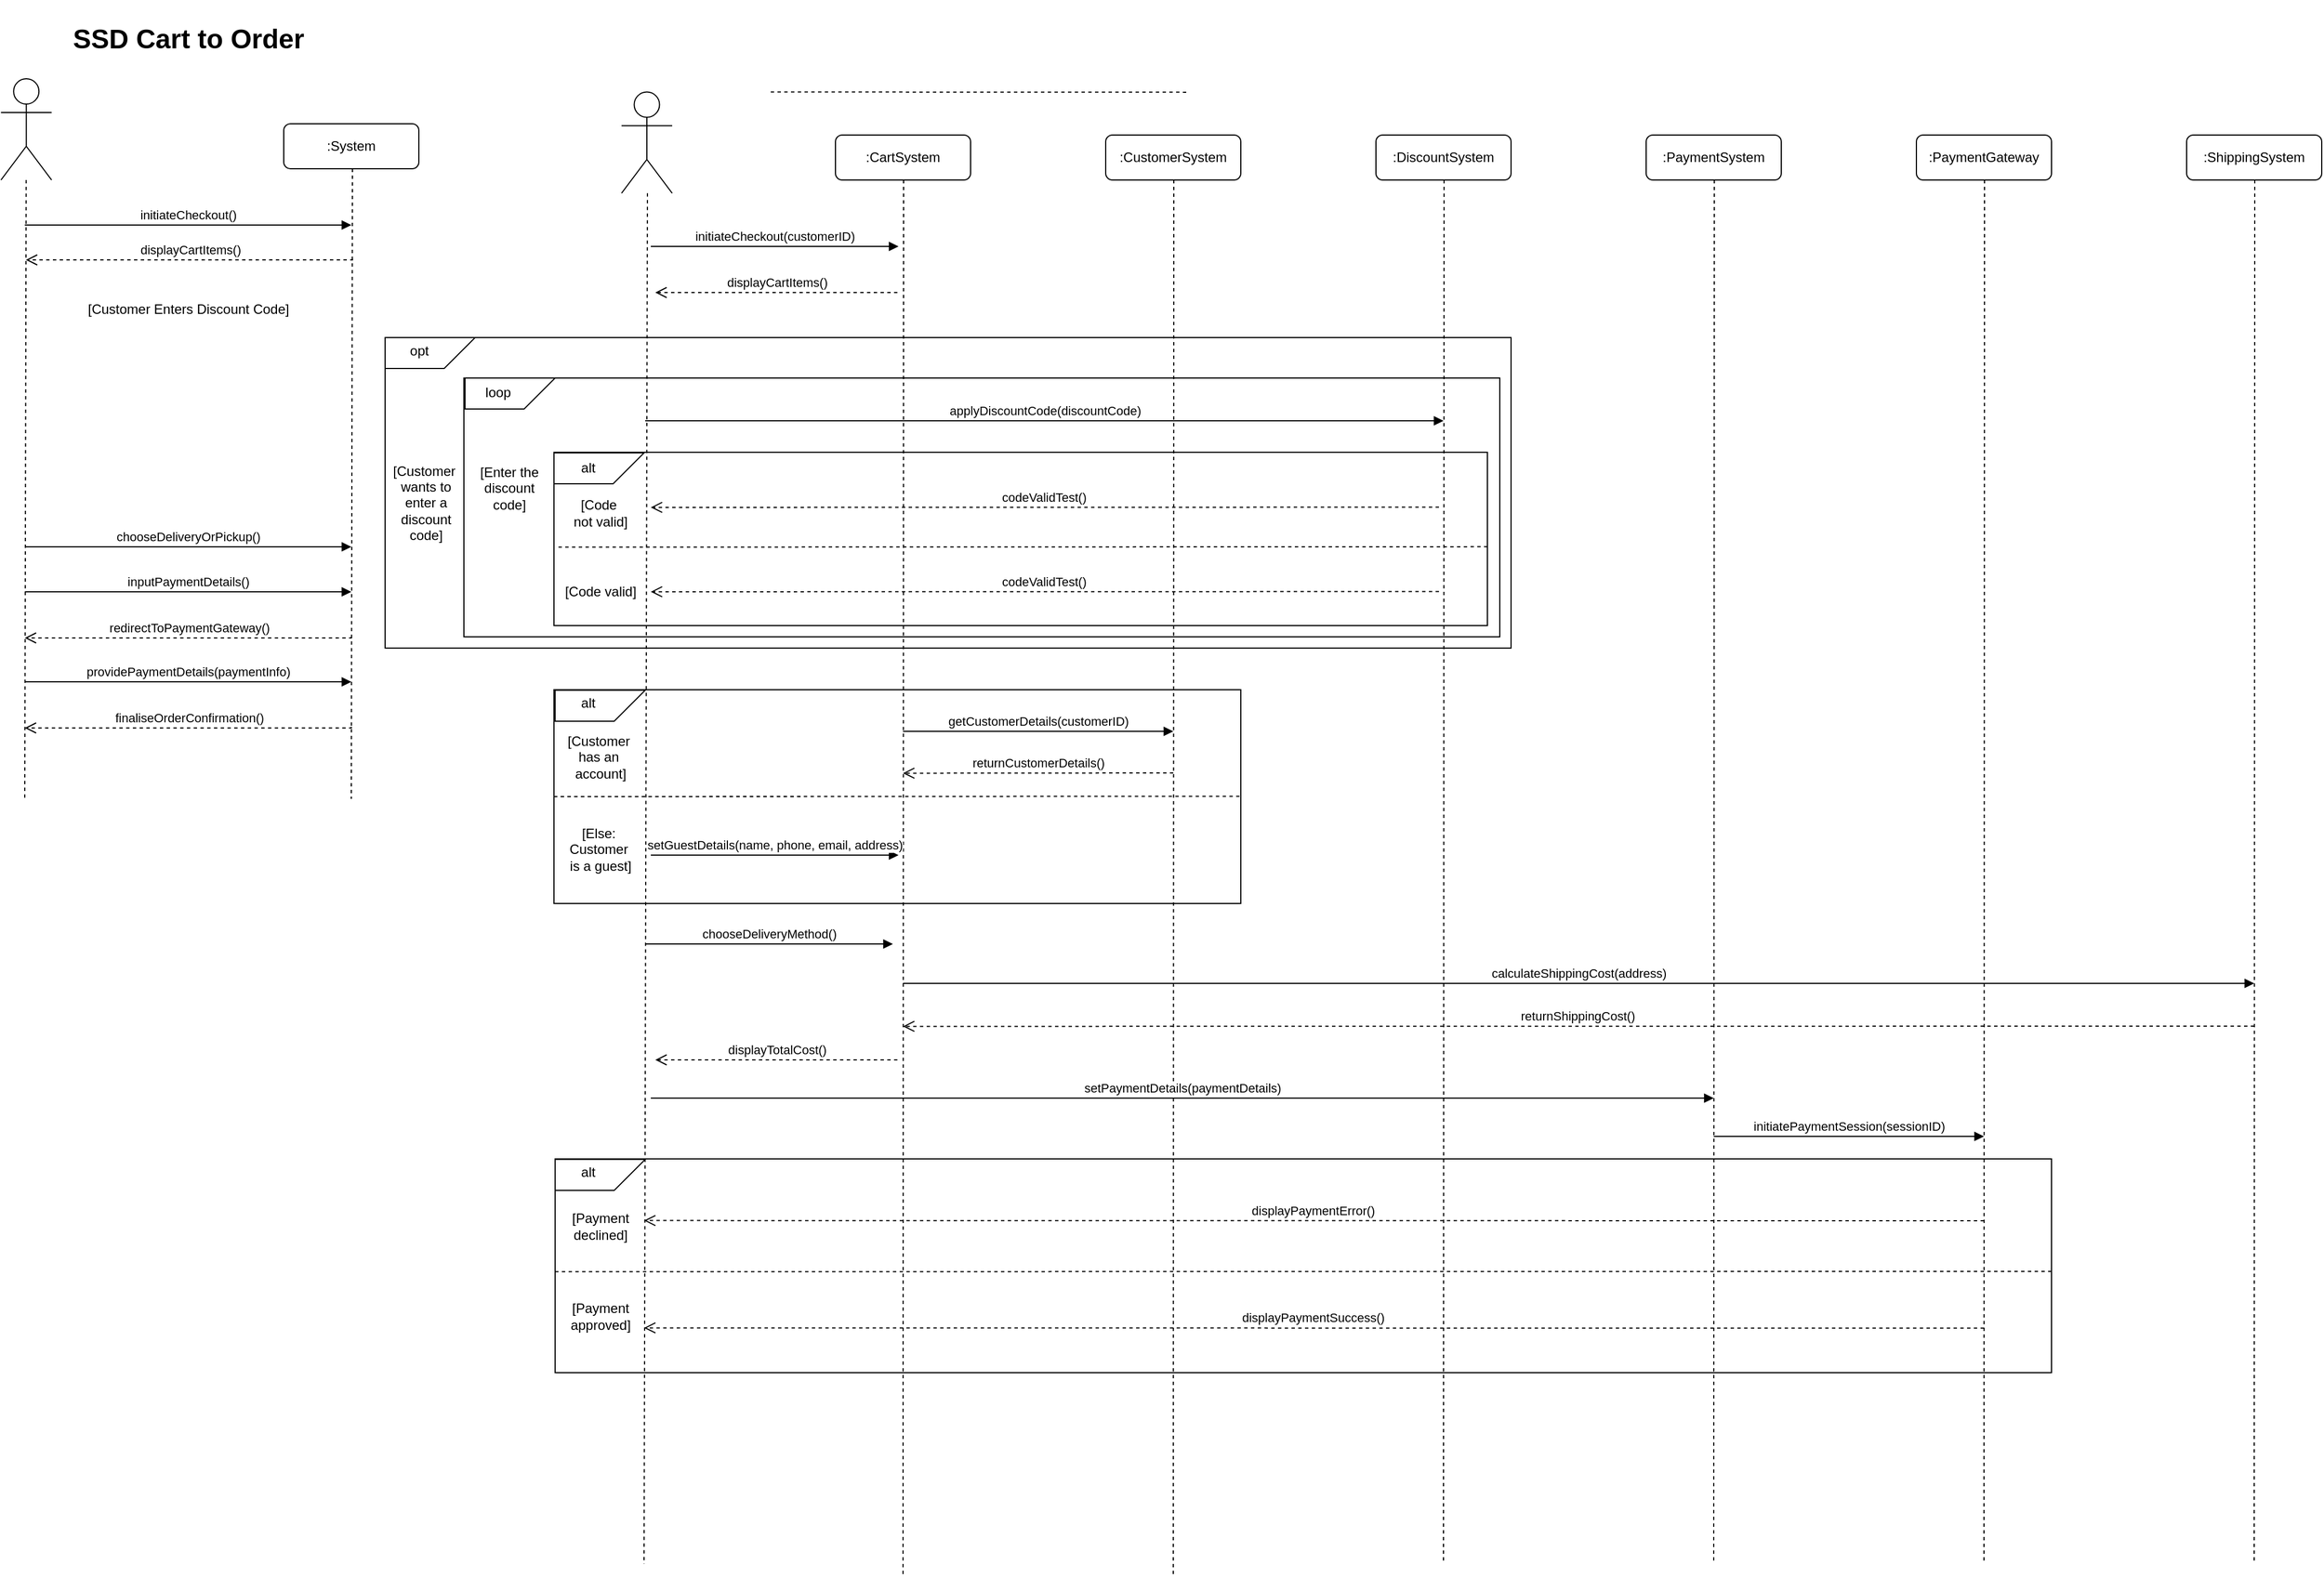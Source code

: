 <mxfile version="22.0.4" type="github">
  <diagram name="Page-1" id="2YBvvXClWsGukQMizWep">
    <mxGraphModel dx="1928" dy="1343" grid="1" gridSize="10" guides="1" tooltips="1" connect="1" arrows="1" fold="1" page="0" pageScale="1" pageWidth="850" pageHeight="1100" math="0" shadow="0">
      <root>
        <mxCell id="0" />
        <mxCell id="1" parent="0" />
        <mxCell id="_k_QfhodpZJbX218Oy1F-7" value="" style="rounded=0;whiteSpace=wrap;html=1;" vertex="1" parent="1">
          <mxGeometry x="551" y="920" width="1329" height="190" as="geometry" />
        </mxCell>
        <mxCell id="UjFzhy_l6s42PUagCJql-12" value="" style="rounded=0;whiteSpace=wrap;html=1;movable=1;resizable=1;rotatable=1;deletable=1;editable=1;locked=0;connectable=1;" parent="1" vertex="1">
          <mxGeometry x="400" y="190" width="1000" height="276" as="geometry" />
        </mxCell>
        <mxCell id="UjFzhy_l6s42PUagCJql-9" value="" style="rounded=0;whiteSpace=wrap;html=1;movable=1;resizable=1;rotatable=1;deletable=1;editable=1;locked=0;connectable=1;" parent="1" vertex="1">
          <mxGeometry x="470" y="226" width="920" height="230" as="geometry" />
        </mxCell>
        <mxCell id="C371mnhvRARPkL1Xi44i-13" value="" style="rounded=0;whiteSpace=wrap;html=1;" parent="1" vertex="1">
          <mxGeometry x="550" y="503" width="610" height="190" as="geometry" />
        </mxCell>
        <mxCell id="C371mnhvRARPkL1Xi44i-12" value="" style="rounded=0;whiteSpace=wrap;html=1;" parent="1" vertex="1">
          <mxGeometry x="550" y="292" width="829" height="154" as="geometry" />
        </mxCell>
        <mxCell id="aM9ryv3xv72pqoxQDRHE-7" value="initiateCheckout()" style="html=1;verticalAlign=bottom;endArrow=block;edgeStyle=elbowEdgeStyle;elbow=vertical;curved=0;rounded=0;" parent="1" edge="1">
          <mxGeometry relative="1" as="geometry">
            <mxPoint x="80" y="90" as="sourcePoint" />
            <Array as="points">
              <mxPoint x="180" y="90" />
            </Array>
            <mxPoint x="370" y="90" as="targetPoint" />
          </mxGeometry>
        </mxCell>
        <mxCell id="aM9ryv3xv72pqoxQDRHE-8" value="displayCartItems()" style="html=1;verticalAlign=bottom;endArrow=open;dashed=1;endSize=8;edgeStyle=elbowEdgeStyle;elbow=vertical;curved=0;rounded=0;" parent="1" edge="1">
          <mxGeometry relative="1" as="geometry">
            <mxPoint x="81" y="121" as="targetPoint" />
            <Array as="points">
              <mxPoint x="196" y="121" />
            </Array>
            <mxPoint x="371" y="120" as="sourcePoint" />
            <mxPoint as="offset" />
          </mxGeometry>
        </mxCell>
        <mxCell id="C371mnhvRARPkL1Xi44i-1" value="" style="shape=umlActor;verticalLabelPosition=bottom;verticalAlign=top;html=1;outlineConnect=0;" parent="1" vertex="1">
          <mxGeometry x="58.85" y="-40" width="45" height="90" as="geometry" />
        </mxCell>
        <mxCell id="C371mnhvRARPkL1Xi44i-4" value="" style="endArrow=none;dashed=1;html=1;rounded=0;" parent="1" source="C371mnhvRARPkL1Xi44i-1" edge="1">
          <mxGeometry width="50" height="50" relative="1" as="geometry">
            <mxPoint x="80" y="70" as="sourcePoint" />
            <mxPoint x="80" y="600" as="targetPoint" />
          </mxGeometry>
        </mxCell>
        <mxCell id="C371mnhvRARPkL1Xi44i-7" value=":System" style="rounded=1;whiteSpace=wrap;html=1;" parent="1" vertex="1">
          <mxGeometry x="310" width="120" height="40" as="geometry" />
        </mxCell>
        <mxCell id="C371mnhvRARPkL1Xi44i-8" value="[Customer Enters Discount Code]" style="text;html=1;align=center;verticalAlign=middle;resizable=0;points=[];autosize=1;strokeColor=none;fillColor=none;" parent="1" vertex="1">
          <mxGeometry x="120" y="150" width="210" height="30" as="geometry" />
        </mxCell>
        <mxCell id="C371mnhvRARPkL1Xi44i-5" value="" style="endArrow=none;dashed=1;html=1;rounded=0;" parent="1" edge="1">
          <mxGeometry width="50" height="50" relative="1" as="geometry">
            <mxPoint x="371" y="40" as="sourcePoint" />
            <mxPoint x="370" y="600" as="targetPoint" />
          </mxGeometry>
        </mxCell>
        <mxCell id="C371mnhvRARPkL1Xi44i-14" value="" style="shape=card;whiteSpace=wrap;html=1;rotation=-180;" parent="1" vertex="1">
          <mxGeometry x="551" y="503.5" width="80" height="27.5" as="geometry" />
        </mxCell>
        <mxCell id="C371mnhvRARPkL1Xi44i-10" value="alt" style="text;html=1;align=center;verticalAlign=middle;resizable=0;points=[];autosize=1;strokeColor=none;fillColor=none;" parent="1" vertex="1">
          <mxGeometry x="560" y="500" width="40" height="30" as="geometry" />
        </mxCell>
        <mxCell id="C371mnhvRARPkL1Xi44i-15" value="" style="shape=card;whiteSpace=wrap;html=1;rotation=-180;" parent="1" vertex="1">
          <mxGeometry x="550.01" y="292.5" width="80" height="27.5" as="geometry" />
        </mxCell>
        <mxCell id="C371mnhvRARPkL1Xi44i-16" value="alt" style="text;html=1;align=center;verticalAlign=middle;resizable=0;points=[];autosize=1;strokeColor=none;fillColor=none;" parent="1" vertex="1">
          <mxGeometry x="560" y="291.25" width="40" height="30" as="geometry" />
        </mxCell>
        <mxCell id="C371mnhvRARPkL1Xi44i-20" value="chooseDeliveryOrPickup()" style="html=1;verticalAlign=bottom;endArrow=block;edgeStyle=elbowEdgeStyle;elbow=vertical;curved=0;rounded=0;" parent="1" edge="1">
          <mxGeometry relative="1" as="geometry">
            <mxPoint x="80.01" y="376" as="sourcePoint" />
            <Array as="points">
              <mxPoint x="180.01" y="376" />
            </Array>
            <mxPoint x="370.01" y="376" as="targetPoint" />
          </mxGeometry>
        </mxCell>
        <mxCell id="uFShwiVxVSOBFBsBolgX-3" value="&lt;div&gt;[Code&amp;nbsp;&lt;/div&gt;&lt;div&gt;not valid]&lt;/div&gt;" style="text;html=1;align=center;verticalAlign=middle;resizable=0;points=[];autosize=1;strokeColor=none;fillColor=none;" parent="1" vertex="1">
          <mxGeometry x="556" y="326" width="70" height="40" as="geometry" />
        </mxCell>
        <mxCell id="uFShwiVxVSOBFBsBolgX-6" value="inputPaymentDetails()" style="html=1;verticalAlign=bottom;endArrow=block;edgeStyle=elbowEdgeStyle;elbow=vertical;curved=0;rounded=0;" parent="1" edge="1">
          <mxGeometry relative="1" as="geometry">
            <mxPoint x="80" y="416" as="sourcePoint" />
            <Array as="points">
              <mxPoint x="180" y="416" />
            </Array>
            <mxPoint x="370" y="416" as="targetPoint" />
          </mxGeometry>
        </mxCell>
        <mxCell id="uFShwiVxVSOBFBsBolgX-7" value="redirectToPaymentGateway()" style="html=1;verticalAlign=bottom;endArrow=open;dashed=1;endSize=8;edgeStyle=elbowEdgeStyle;elbow=vertical;curved=0;rounded=0;" parent="1" edge="1">
          <mxGeometry relative="1" as="geometry">
            <mxPoint x="80.01" y="457" as="targetPoint" />
            <Array as="points">
              <mxPoint x="195.01" y="457" />
            </Array>
            <mxPoint x="370.01" y="456" as="sourcePoint" />
            <mxPoint as="offset" />
          </mxGeometry>
        </mxCell>
        <mxCell id="uFShwiVxVSOBFBsBolgX-8" value="providePaymentDetails(paymentInfo)" style="html=1;verticalAlign=bottom;endArrow=block;edgeStyle=elbowEdgeStyle;elbow=vertical;curved=0;rounded=0;" parent="1" edge="1">
          <mxGeometry relative="1" as="geometry">
            <mxPoint x="80.01" y="496" as="sourcePoint" />
            <Array as="points">
              <mxPoint x="180.01" y="496" />
            </Array>
            <mxPoint x="370.01" y="496" as="targetPoint" />
          </mxGeometry>
        </mxCell>
        <mxCell id="uFShwiVxVSOBFBsBolgX-9" value="finaliseOrderConfirmation()" style="html=1;verticalAlign=bottom;endArrow=open;dashed=1;endSize=8;edgeStyle=elbowEdgeStyle;elbow=vertical;curved=0;rounded=0;" parent="1" edge="1">
          <mxGeometry relative="1" as="geometry">
            <mxPoint x="80" y="537" as="targetPoint" />
            <Array as="points">
              <mxPoint x="195" y="537" />
            </Array>
            <mxPoint x="370" y="536" as="sourcePoint" />
            <mxPoint as="offset" />
          </mxGeometry>
        </mxCell>
        <mxCell id="uFShwiVxVSOBFBsBolgX-10" value="&lt;h1&gt;SSD Cart to Order&lt;br&gt;&lt;/h1&gt;" style="text;html=1;align=center;verticalAlign=middle;resizable=0;points=[];autosize=1;strokeColor=none;fillColor=none;" parent="1" vertex="1">
          <mxGeometry x="110.02" y="-110" width="230" height="70" as="geometry" />
        </mxCell>
        <mxCell id="TU8r_UuRpg4zEsMmdXw2-2" value="" style="shape=umlActor;verticalLabelPosition=bottom;verticalAlign=top;html=1;outlineConnect=0;" parent="1" vertex="1">
          <mxGeometry x="610" y="-28.25" width="45" height="90" as="geometry" />
        </mxCell>
        <mxCell id="TU8r_UuRpg4zEsMmdXw2-3" value=":CartSystem" style="rounded=1;whiteSpace=wrap;html=1;" parent="1" vertex="1">
          <mxGeometry x="800" y="10" width="120" height="40" as="geometry" />
        </mxCell>
        <mxCell id="TU8r_UuRpg4zEsMmdXw2-4" value=":DiscountSystem" style="rounded=1;whiteSpace=wrap;html=1;" parent="1" vertex="1">
          <mxGeometry x="1280" y="10" width="120" height="40" as="geometry" />
        </mxCell>
        <mxCell id="TU8r_UuRpg4zEsMmdXw2-5" value=":PaymentSystem" style="rounded=1;whiteSpace=wrap;html=1;" parent="1" vertex="1">
          <mxGeometry x="1520" y="10" width="120" height="40" as="geometry" />
        </mxCell>
        <mxCell id="TU8r_UuRpg4zEsMmdXw2-6" value=":PaymentGateway" style="rounded=1;whiteSpace=wrap;html=1;" parent="1" vertex="1">
          <mxGeometry x="1760" y="10" width="120" height="40" as="geometry" />
        </mxCell>
        <mxCell id="TU8r_UuRpg4zEsMmdXw2-9" value=":ShippingSystem" style="rounded=1;whiteSpace=wrap;html=1;" parent="1" vertex="1">
          <mxGeometry x="2000" y="10" width="120" height="40" as="geometry" />
        </mxCell>
        <mxCell id="TU8r_UuRpg4zEsMmdXw2-10" value="" style="endArrow=none;dashed=1;html=1;rounded=0;" parent="1" edge="1">
          <mxGeometry width="50" height="50" relative="1" as="geometry">
            <mxPoint x="633" y="61.75" as="sourcePoint" />
            <mxPoint x="630" y="1280" as="targetPoint" />
          </mxGeometry>
        </mxCell>
        <mxCell id="TU8r_UuRpg4zEsMmdXw2-11" value="" style="endArrow=none;dashed=1;html=1;rounded=0;" parent="1" edge="1">
          <mxGeometry width="50" height="50" relative="1" as="geometry">
            <mxPoint x="860.5" y="50" as="sourcePoint" />
            <mxPoint x="860" y="1290" as="targetPoint" />
          </mxGeometry>
        </mxCell>
        <mxCell id="TU8r_UuRpg4zEsMmdXw2-12" value="" style="endArrow=none;dashed=1;html=1;rounded=0;" parent="1" edge="1">
          <mxGeometry width="50" height="50" relative="1" as="geometry">
            <mxPoint x="1340.5" y="50" as="sourcePoint" />
            <mxPoint x="1340" y="1280" as="targetPoint" />
          </mxGeometry>
        </mxCell>
        <mxCell id="TU8r_UuRpg4zEsMmdXw2-13" value="" style="endArrow=none;dashed=1;html=1;rounded=0;" parent="1" edge="1">
          <mxGeometry width="50" height="50" relative="1" as="geometry">
            <mxPoint x="1580.5" y="50" as="sourcePoint" />
            <mxPoint x="1580" y="1280" as="targetPoint" />
          </mxGeometry>
        </mxCell>
        <mxCell id="TU8r_UuRpg4zEsMmdXw2-14" value="" style="endArrow=none;dashed=1;html=1;rounded=0;" parent="1" edge="1">
          <mxGeometry width="50" height="50" relative="1" as="geometry">
            <mxPoint x="1820.5" y="50" as="sourcePoint" />
            <mxPoint x="1820" y="1280" as="targetPoint" />
          </mxGeometry>
        </mxCell>
        <mxCell id="TU8r_UuRpg4zEsMmdXw2-15" value="" style="endArrow=none;dashed=1;html=1;rounded=0;" parent="1" edge="1">
          <mxGeometry width="50" height="50" relative="1" as="geometry">
            <mxPoint x="2060.5" y="50" as="sourcePoint" />
            <mxPoint x="2060" y="1280" as="targetPoint" />
          </mxGeometry>
        </mxCell>
        <mxCell id="TU8r_UuRpg4zEsMmdXw2-17" value="initiateCheckout(customerID)" style="html=1;verticalAlign=bottom;endArrow=block;edgeStyle=elbowEdgeStyle;elbow=vertical;curved=0;rounded=0;" parent="1" edge="1">
          <mxGeometry relative="1" as="geometry">
            <mxPoint x="636" y="109" as="sourcePoint" />
            <Array as="points">
              <mxPoint x="676" y="109" />
            </Array>
            <mxPoint x="856" y="109" as="targetPoint" />
          </mxGeometry>
        </mxCell>
        <mxCell id="TU8r_UuRpg4zEsMmdXw2-19" value="displayCartItems()" style="html=1;verticalAlign=bottom;endArrow=open;dashed=1;endSize=8;edgeStyle=elbowEdgeStyle;elbow=vertical;curved=0;rounded=0;" parent="1" edge="1">
          <mxGeometry x="0.002" relative="1" as="geometry">
            <mxPoint x="640" y="150" as="targetPoint" />
            <Array as="points">
              <mxPoint x="675" y="150" />
            </Array>
            <mxPoint x="855" y="150" as="sourcePoint" />
            <mxPoint as="offset" />
          </mxGeometry>
        </mxCell>
        <mxCell id="TU8r_UuRpg4zEsMmdXw2-21" value="&lt;div&gt;[Customer&amp;nbsp;&lt;/div&gt;&lt;div&gt;has an&amp;nbsp;&lt;/div&gt;&lt;div&gt;account]&lt;/div&gt;" style="text;html=1;align=center;verticalAlign=middle;resizable=0;points=[];autosize=1;strokeColor=none;fillColor=none;" parent="1" vertex="1">
          <mxGeometry x="551" y="533" width="80" height="60" as="geometry" />
        </mxCell>
        <mxCell id="TU8r_UuRpg4zEsMmdXw2-23" value="" style="endArrow=none;dashed=1;html=1;rounded=0;" parent="1" source="C371mnhvRARPkL1Xi44i-13" edge="1">
          <mxGeometry width="50" height="50" relative="1" as="geometry">
            <mxPoint x="920.002" y="597.95" as="sourcePoint" />
            <mxPoint x="770" y="598" as="targetPoint" />
          </mxGeometry>
        </mxCell>
        <mxCell id="TU8r_UuRpg4zEsMmdXw2-25" value="&lt;div&gt;[Else:&amp;nbsp;&lt;/div&gt;&lt;div&gt;Customer&amp;nbsp;&lt;/div&gt;&lt;div&gt;is a guest]&lt;/div&gt;" style="text;html=1;align=center;verticalAlign=middle;resizable=0;points=[];autosize=1;strokeColor=none;fillColor=none;" parent="1" vertex="1">
          <mxGeometry x="551" y="615" width="80" height="60" as="geometry" />
        </mxCell>
        <mxCell id="UjFzhy_l6s42PUagCJql-1" value="getCustomerDetails(customerID)" style="html=1;verticalAlign=bottom;endArrow=block;edgeStyle=elbowEdgeStyle;elbow=vertical;curved=0;rounded=0;" parent="1" edge="1">
          <mxGeometry relative="1" as="geometry">
            <mxPoint x="860" y="540" as="sourcePoint" />
            <Array as="points" />
            <mxPoint x="1100" y="540" as="targetPoint" />
            <mxPoint as="offset" />
          </mxGeometry>
        </mxCell>
        <mxCell id="UjFzhy_l6s42PUagCJql-2" value=":CustomerSystem" style="rounded=1;whiteSpace=wrap;html=1;" parent="1" vertex="1">
          <mxGeometry x="1040" y="10" width="120" height="40" as="geometry" />
        </mxCell>
        <mxCell id="UjFzhy_l6s42PUagCJql-3" value="" style="endArrow=none;dashed=1;html=1;rounded=0;" parent="1" edge="1">
          <mxGeometry width="50" height="50" relative="1" as="geometry">
            <mxPoint x="1100.5" y="50" as="sourcePoint" />
            <mxPoint x="1100" y="1290" as="targetPoint" />
          </mxGeometry>
        </mxCell>
        <mxCell id="UjFzhy_l6s42PUagCJql-4" value="" style="endArrow=none;dashed=1;html=1;rounded=0;entryX=0.001;entryY=0.546;entryDx=0;entryDy=0;entryPerimeter=0;exitX=1.002;exitY=0.547;exitDx=0;exitDy=0;exitPerimeter=0;" parent="1" edge="1">
          <mxGeometry width="50" height="50" relative="1" as="geometry">
            <mxPoint x="1111.522" y="-28.06" as="sourcePoint" />
            <mxPoint x="740.001" y="-28.25" as="targetPoint" />
          </mxGeometry>
        </mxCell>
        <mxCell id="UjFzhy_l6s42PUagCJql-5" value="" style="endArrow=none;dashed=1;html=1;rounded=0;entryX=0;entryY=0.5;entryDx=0;entryDy=0;" parent="1" target="C371mnhvRARPkL1Xi44i-13" edge="1">
          <mxGeometry width="50" height="50" relative="1" as="geometry">
            <mxPoint x="1158.85" y="597.72" as="sourcePoint" />
            <mxPoint x="548.85" y="597.72" as="targetPoint" />
          </mxGeometry>
        </mxCell>
        <mxCell id="UjFzhy_l6s42PUagCJql-6" value="returnCustomerDetails()" style="html=1;verticalAlign=bottom;endArrow=open;dashed=1;endSize=8;edgeStyle=elbowEdgeStyle;elbow=vertical;curved=0;rounded=0;" parent="1" edge="1">
          <mxGeometry x="0.002" relative="1" as="geometry">
            <mxPoint x="860" y="577" as="targetPoint" />
            <Array as="points">
              <mxPoint x="675" y="577.22" />
            </Array>
            <mxPoint x="1100" y="577" as="sourcePoint" />
            <mxPoint as="offset" />
          </mxGeometry>
        </mxCell>
        <mxCell id="UjFzhy_l6s42PUagCJql-8" value="setGuestDetails(name, phone, email, address)" style="html=1;verticalAlign=bottom;endArrow=block;edgeStyle=elbowEdgeStyle;elbow=vertical;curved=0;rounded=0;" parent="1" edge="1">
          <mxGeometry relative="1" as="geometry">
            <mxPoint x="636" y="650" as="sourcePoint" />
            <Array as="points">
              <mxPoint x="676" y="650" />
            </Array>
            <mxPoint x="856" y="650" as="targetPoint" />
          </mxGeometry>
        </mxCell>
        <mxCell id="UjFzhy_l6s42PUagCJql-10" value="" style="shape=card;whiteSpace=wrap;html=1;rotation=-180;" parent="1" vertex="1">
          <mxGeometry x="471" y="226" width="80" height="27.5" as="geometry" />
        </mxCell>
        <mxCell id="UjFzhy_l6s42PUagCJql-14" value="" style="shape=card;whiteSpace=wrap;html=1;rotation=-180;" parent="1" vertex="1">
          <mxGeometry x="400" y="190" width="80" height="27.5" as="geometry" />
        </mxCell>
        <mxCell id="UjFzhy_l6s42PUagCJql-15" value="&lt;div&gt;[Customer&amp;nbsp;&lt;/div&gt;wants to &lt;br&gt;enter a&lt;br&gt;discount&lt;br&gt;code]" style="text;html=1;align=center;verticalAlign=middle;resizable=0;points=[];autosize=1;strokeColor=none;fillColor=none;" parent="1" vertex="1">
          <mxGeometry x="396" y="292" width="80" height="90" as="geometry" />
        </mxCell>
        <mxCell id="UjFzhy_l6s42PUagCJql-16" value="opt" style="text;html=1;align=center;verticalAlign=middle;resizable=0;points=[];autosize=1;strokeColor=none;fillColor=none;" parent="1" vertex="1">
          <mxGeometry x="410" y="187" width="40" height="30" as="geometry" />
        </mxCell>
        <mxCell id="UjFzhy_l6s42PUagCJql-17" value="loop" style="text;html=1;align=center;verticalAlign=middle;resizable=0;points=[];autosize=1;strokeColor=none;fillColor=none;" parent="1" vertex="1">
          <mxGeometry x="475" y="223.5" width="50" height="30" as="geometry" />
        </mxCell>
        <mxCell id="UjFzhy_l6s42PUagCJql-19" value="&lt;div&gt;[Enter the&lt;br&gt;discount&lt;br&gt;code]&lt;/div&gt;" style="text;html=1;align=center;verticalAlign=middle;resizable=0;points=[];autosize=1;strokeColor=none;fillColor=none;" parent="1" vertex="1">
          <mxGeometry x="470" y="294" width="80" height="60" as="geometry" />
        </mxCell>
        <mxCell id="UjFzhy_l6s42PUagCJql-21" value="applyDiscountCode(discountCode)" style="html=1;verticalAlign=bottom;endArrow=block;edgeStyle=elbowEdgeStyle;elbow=vertical;curved=0;rounded=0;" parent="1" edge="1">
          <mxGeometry relative="1" as="geometry">
            <mxPoint x="631" y="264.0" as="sourcePoint" />
            <Array as="points">
              <mxPoint x="731" y="264.0" />
            </Array>
            <mxPoint x="1340" y="264" as="targetPoint" />
          </mxGeometry>
        </mxCell>
        <mxCell id="UjFzhy_l6s42PUagCJql-23" value="" style="endArrow=none;dashed=1;html=1;rounded=0;entryX=0;entryY=0.5;entryDx=0;entryDy=0;exitX=1;exitY=0.545;exitDx=0;exitDy=0;exitPerimeter=0;" parent="1" source="C371mnhvRARPkL1Xi44i-12" edge="1">
          <mxGeometry width="50" height="50" relative="1" as="geometry">
            <mxPoint x="1160" y="376" as="sourcePoint" />
            <mxPoint x="551.15" y="376.28" as="targetPoint" />
          </mxGeometry>
        </mxCell>
        <mxCell id="UjFzhy_l6s42PUagCJql-24" value="&lt;div&gt;[Code valid]&lt;/div&gt;" style="text;html=1;align=center;verticalAlign=middle;resizable=0;points=[];autosize=1;strokeColor=none;fillColor=none;" parent="1" vertex="1">
          <mxGeometry x="546" y="401" width="90" height="30" as="geometry" />
        </mxCell>
        <mxCell id="UjFzhy_l6s42PUagCJql-25" value="codeValidTest()" style="html=1;verticalAlign=bottom;endArrow=open;dashed=1;endSize=8;edgeStyle=elbowEdgeStyle;elbow=vertical;curved=0;rounded=0;" parent="1" edge="1">
          <mxGeometry x="0.002" relative="1" as="geometry">
            <mxPoint x="636" y="340.76" as="targetPoint" />
            <Array as="points">
              <mxPoint x="931" y="340.98" />
            </Array>
            <mxPoint x="1336" y="340.76" as="sourcePoint" />
            <mxPoint as="offset" />
          </mxGeometry>
        </mxCell>
        <mxCell id="UjFzhy_l6s42PUagCJql-27" value="codeValidTest()" style="html=1;verticalAlign=bottom;endArrow=open;dashed=1;endSize=8;edgeStyle=elbowEdgeStyle;elbow=vertical;curved=0;rounded=0;" parent="1" edge="1">
          <mxGeometry x="0.002" relative="1" as="geometry">
            <mxPoint x="636" y="415.76" as="targetPoint" />
            <Array as="points">
              <mxPoint x="931" y="415.98" />
            </Array>
            <mxPoint x="1336" y="415.76" as="sourcePoint" />
            <mxPoint as="offset" />
          </mxGeometry>
        </mxCell>
        <mxCell id="_k_QfhodpZJbX218Oy1F-1" value="chooseDeliveryMethod()" style="html=1;verticalAlign=bottom;endArrow=block;edgeStyle=elbowEdgeStyle;elbow=vertical;curved=0;rounded=0;" edge="1" parent="1">
          <mxGeometry relative="1" as="geometry">
            <mxPoint x="631" y="729" as="sourcePoint" />
            <Array as="points">
              <mxPoint x="671" y="729" />
            </Array>
            <mxPoint x="851" y="729" as="targetPoint" />
          </mxGeometry>
        </mxCell>
        <mxCell id="_k_QfhodpZJbX218Oy1F-2" value="calculateShippingCost(address)" style="html=1;verticalAlign=bottom;endArrow=block;edgeStyle=elbowEdgeStyle;elbow=vertical;curved=0;rounded=0;" edge="1" parent="1">
          <mxGeometry relative="1" as="geometry">
            <mxPoint x="860" y="764" as="sourcePoint" />
            <Array as="points">
              <mxPoint x="900" y="764" />
            </Array>
            <mxPoint x="2060" y="764" as="targetPoint" />
          </mxGeometry>
        </mxCell>
        <mxCell id="_k_QfhodpZJbX218Oy1F-3" value="returnShippingCost()" style="html=1;verticalAlign=bottom;endArrow=open;dashed=1;endSize=8;edgeStyle=elbowEdgeStyle;elbow=vertical;curved=0;rounded=0;" edge="1" parent="1">
          <mxGeometry x="0.002" relative="1" as="geometry">
            <mxPoint x="860" y="802" as="targetPoint" />
            <Array as="points">
              <mxPoint x="1635" y="802.22" />
            </Array>
            <mxPoint x="2060" y="802" as="sourcePoint" />
            <mxPoint as="offset" />
          </mxGeometry>
        </mxCell>
        <mxCell id="_k_QfhodpZJbX218Oy1F-4" value="displayTotalCost()" style="html=1;verticalAlign=bottom;endArrow=open;dashed=1;endSize=8;edgeStyle=elbowEdgeStyle;elbow=vertical;curved=0;rounded=0;" edge="1" parent="1">
          <mxGeometry x="0.002" relative="1" as="geometry">
            <mxPoint x="640" y="832" as="targetPoint" />
            <Array as="points">
              <mxPoint x="675" y="832" />
            </Array>
            <mxPoint x="855" y="832" as="sourcePoint" />
            <mxPoint as="offset" />
          </mxGeometry>
        </mxCell>
        <mxCell id="_k_QfhodpZJbX218Oy1F-5" value="setPaymentDetails(paymentDetails)" style="html=1;verticalAlign=bottom;endArrow=block;edgeStyle=elbowEdgeStyle;elbow=vertical;curved=0;rounded=0;" edge="1" parent="1">
          <mxGeometry relative="1" as="geometry">
            <mxPoint x="636" y="866" as="sourcePoint" />
            <Array as="points">
              <mxPoint x="676" y="866" />
            </Array>
            <mxPoint x="1580" y="866" as="targetPoint" />
          </mxGeometry>
        </mxCell>
        <mxCell id="_k_QfhodpZJbX218Oy1F-6" value="initiatePaymentSession(sessionID)" style="html=1;verticalAlign=bottom;endArrow=block;edgeStyle=elbowEdgeStyle;elbow=vertical;curved=0;rounded=0;" edge="1" parent="1">
          <mxGeometry relative="1" as="geometry">
            <mxPoint x="1580" y="900" as="sourcePoint" />
            <Array as="points" />
            <mxPoint x="1820" y="900" as="targetPoint" />
            <mxPoint as="offset" />
          </mxGeometry>
        </mxCell>
        <mxCell id="_k_QfhodpZJbX218Oy1F-9" value="" style="shape=card;whiteSpace=wrap;html=1;rotation=-180;" vertex="1" parent="1">
          <mxGeometry x="551" y="920.5" width="80" height="27.5" as="geometry" />
        </mxCell>
        <mxCell id="_k_QfhodpZJbX218Oy1F-10" value="alt" style="text;html=1;align=center;verticalAlign=middle;resizable=0;points=[];autosize=1;strokeColor=none;fillColor=none;" vertex="1" parent="1">
          <mxGeometry x="560" y="917" width="40" height="30" as="geometry" />
        </mxCell>
        <mxCell id="_k_QfhodpZJbX218Oy1F-11" value="" style="endArrow=none;dashed=1;html=1;rounded=0;entryX=0;entryY=0.5;entryDx=0;entryDy=0;" edge="1" parent="1">
          <mxGeometry width="50" height="50" relative="1" as="geometry">
            <mxPoint x="1880" y="1020" as="sourcePoint" />
            <mxPoint x="551.15" y="1020.28" as="targetPoint" />
          </mxGeometry>
        </mxCell>
        <mxCell id="_k_QfhodpZJbX218Oy1F-12" value="&lt;div&gt;[Payment &lt;br&gt;declined]&lt;/div&gt;" style="text;html=1;align=center;verticalAlign=middle;resizable=0;points=[];autosize=1;strokeColor=none;fillColor=none;" vertex="1" parent="1">
          <mxGeometry x="556" y="960" width="70" height="40" as="geometry" />
        </mxCell>
        <mxCell id="_k_QfhodpZJbX218Oy1F-13" value="&lt;div&gt;[Payment &lt;br&gt;approved]&lt;/div&gt;" style="text;html=1;align=center;verticalAlign=middle;resizable=0;points=[];autosize=1;strokeColor=none;fillColor=none;" vertex="1" parent="1">
          <mxGeometry x="551" y="1040" width="80" height="40" as="geometry" />
        </mxCell>
        <mxCell id="_k_QfhodpZJbX218Oy1F-14" value="displayPaymentError()" style="html=1;verticalAlign=bottom;endArrow=open;dashed=1;endSize=8;edgeStyle=elbowEdgeStyle;elbow=vertical;curved=0;rounded=0;" edge="1" parent="1">
          <mxGeometry x="0.002" relative="1" as="geometry">
            <mxPoint x="630.01" y="974.58" as="targetPoint" />
            <Array as="points">
              <mxPoint x="1405.01" y="974.8" />
            </Array>
            <mxPoint x="1820" y="975" as="sourcePoint" />
            <mxPoint as="offset" />
          </mxGeometry>
        </mxCell>
        <mxCell id="_k_QfhodpZJbX218Oy1F-18" value="displayPaymentSuccess()" style="html=1;verticalAlign=bottom;endArrow=open;dashed=1;endSize=8;edgeStyle=elbowEdgeStyle;elbow=vertical;curved=0;rounded=0;" edge="1" parent="1">
          <mxGeometry x="0.002" relative="1" as="geometry">
            <mxPoint x="630.01" y="1070" as="targetPoint" />
            <Array as="points">
              <mxPoint x="1405.01" y="1070.22" />
            </Array>
            <mxPoint x="1820" y="1070.42" as="sourcePoint" />
            <mxPoint as="offset" />
          </mxGeometry>
        </mxCell>
      </root>
    </mxGraphModel>
  </diagram>
</mxfile>
